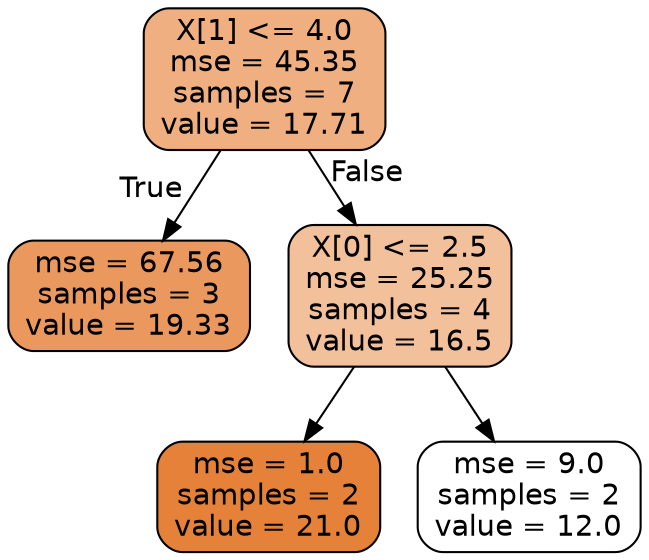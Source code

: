 digraph Tree {
node [shape=box, style="filled, rounded", color="black", fontname=helvetica] ;
edge [fontname=helvetica] ;
0 [label="X[1] <= 4.0\nmse = 45.35\nsamples = 7\nvalue = 17.71", fillcolor="#e58139a2"] ;
1 [label="mse = 67.56\nsamples = 3\nvalue = 19.33", fillcolor="#e58139d0"] ;
0 -> 1 [labeldistance=2.5, labelangle=45, headlabel="True"] ;
2 [label="X[0] <= 2.5\nmse = 25.25\nsamples = 4\nvalue = 16.5", fillcolor="#e5813980"] ;
0 -> 2 [labeldistance=2.5, labelangle=-45, headlabel="False"] ;
3 [label="mse = 1.0\nsamples = 2\nvalue = 21.0", fillcolor="#e58139ff"] ;
2 -> 3 ;
4 [label="mse = 9.0\nsamples = 2\nvalue = 12.0", fillcolor="#e5813900"] ;
2 -> 4 ;
}